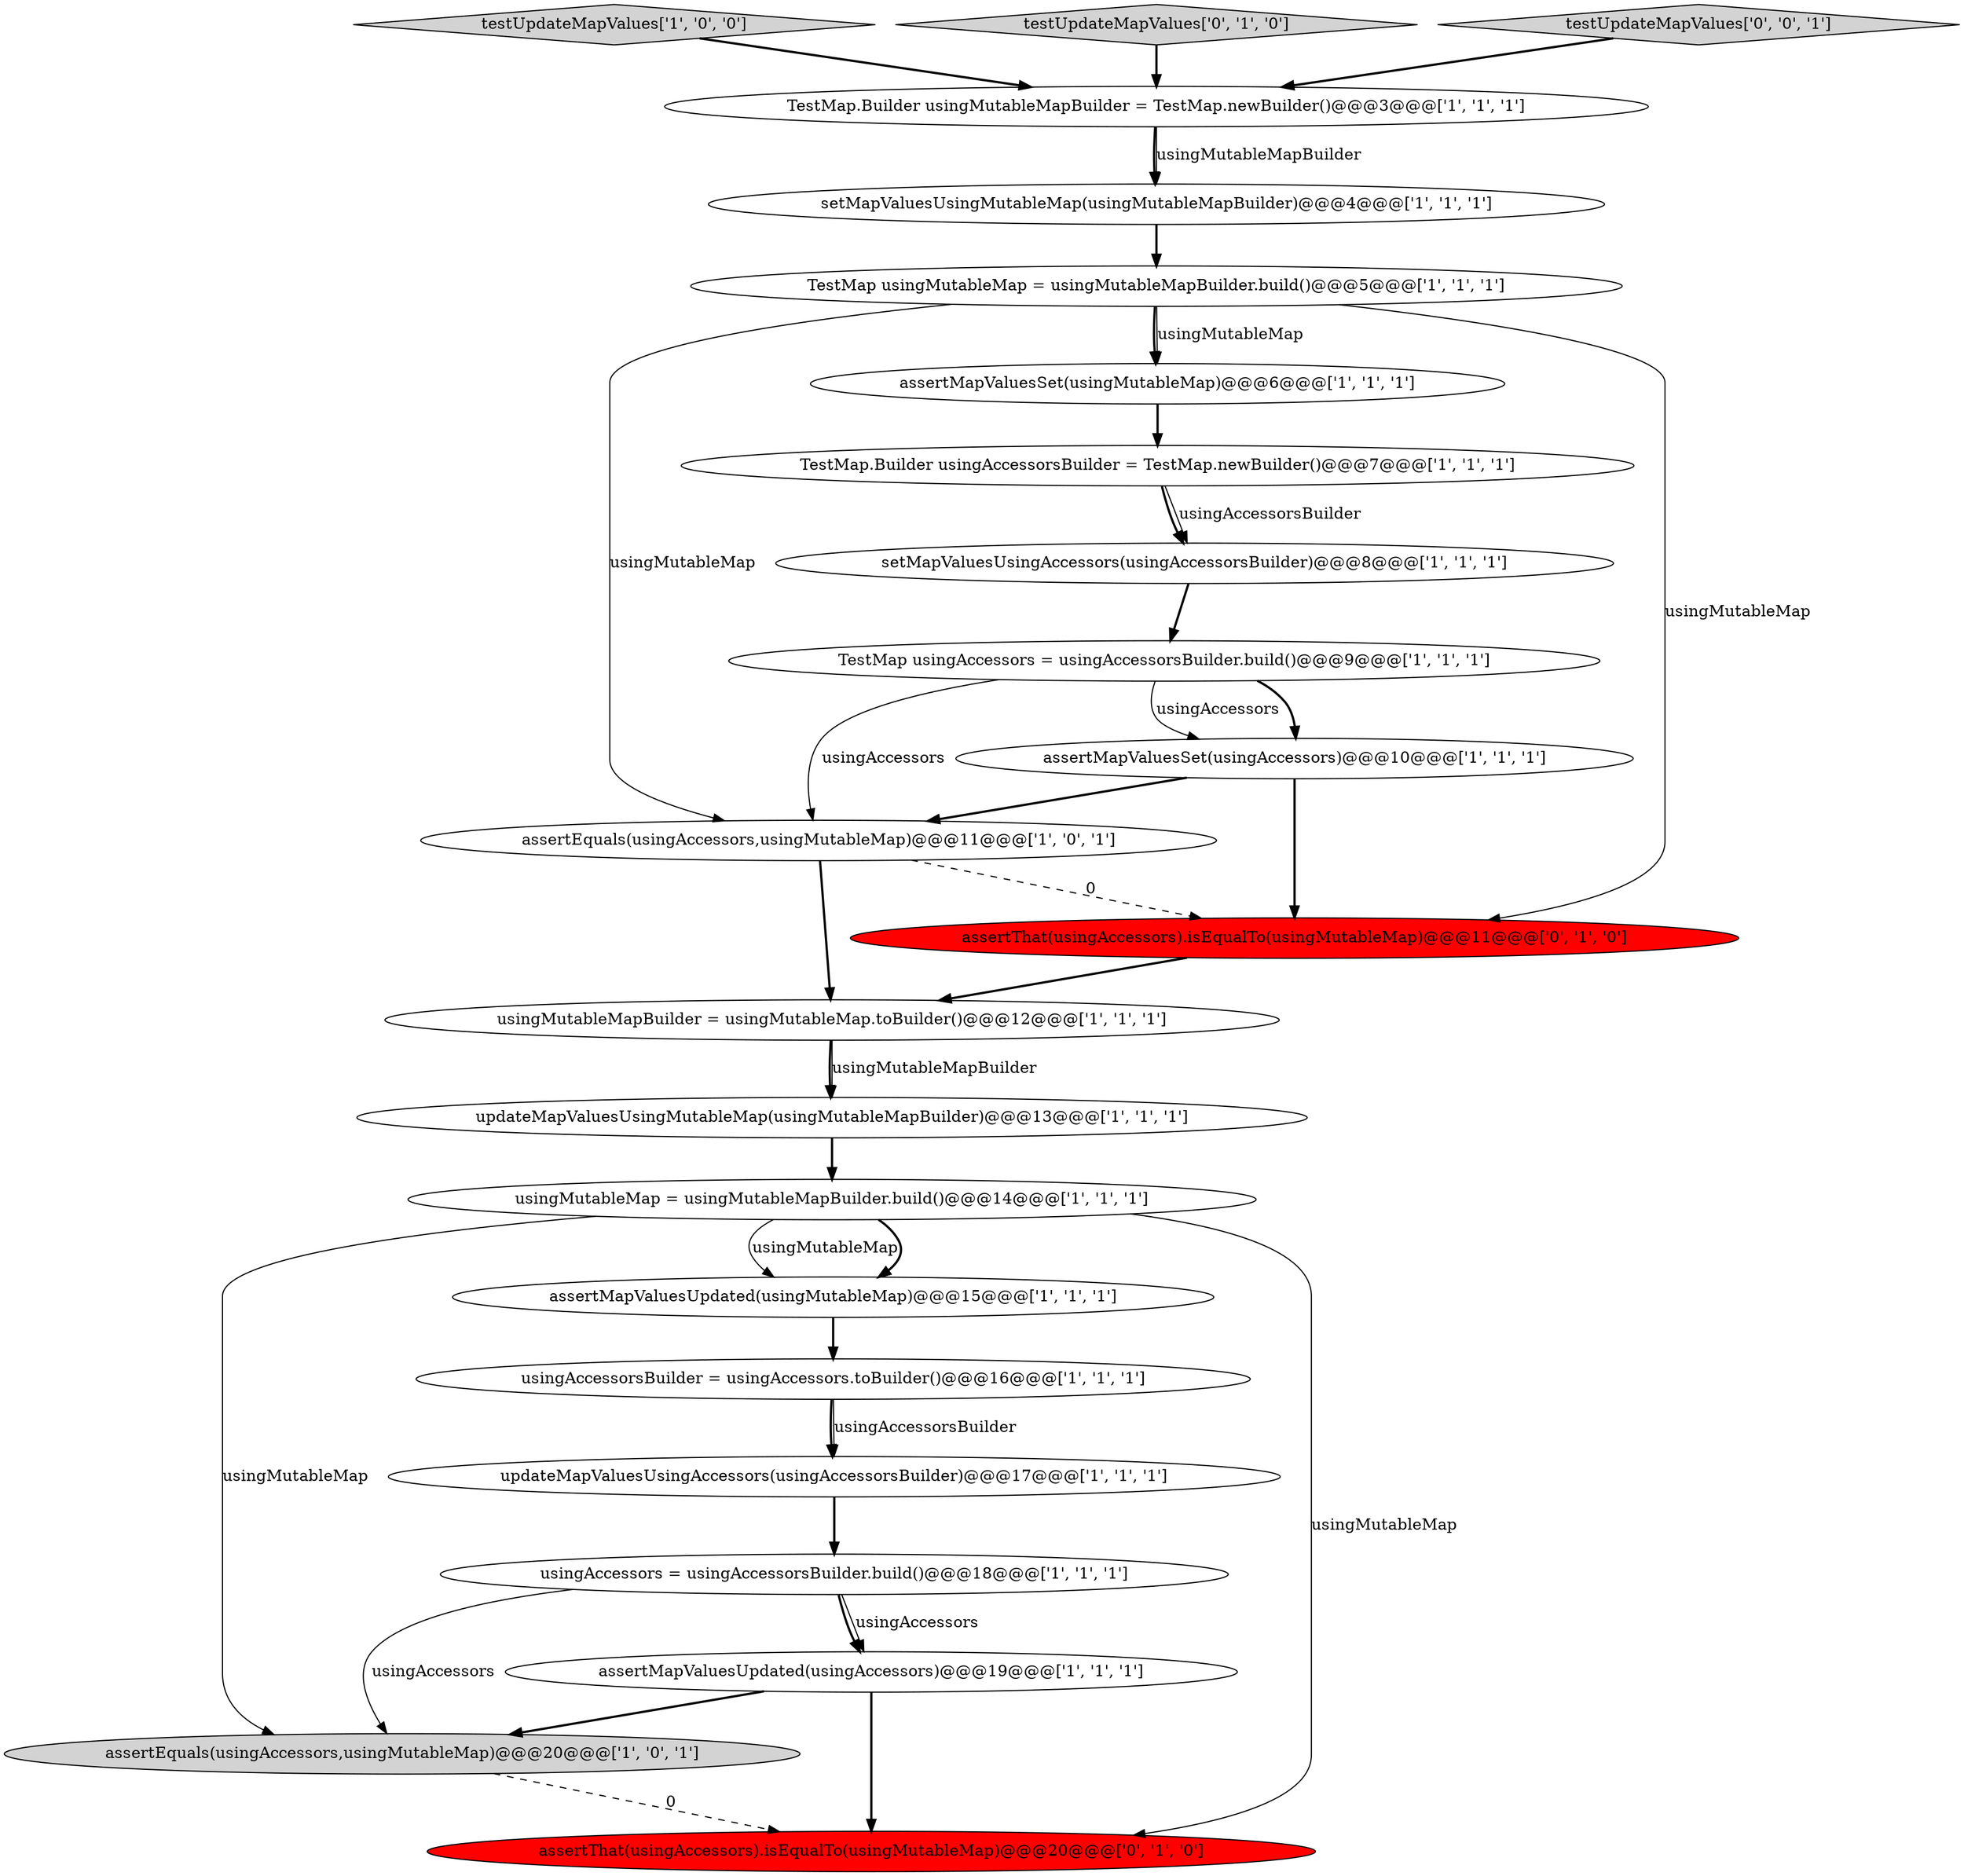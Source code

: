 digraph {
18 [style = filled, label = "assertEquals(usingAccessors,usingMutableMap)@@@20@@@['1', '0', '1']", fillcolor = lightgray, shape = ellipse image = "AAA0AAABBB1BBB"];
6 [style = filled, label = "updateMapValuesUsingMutableMap(usingMutableMapBuilder)@@@13@@@['1', '1', '1']", fillcolor = white, shape = ellipse image = "AAA0AAABBB1BBB"];
11 [style = filled, label = "testUpdateMapValues['1', '0', '0']", fillcolor = lightgray, shape = diamond image = "AAA0AAABBB1BBB"];
15 [style = filled, label = "TestMap usingAccessors = usingAccessorsBuilder.build()@@@9@@@['1', '1', '1']", fillcolor = white, shape = ellipse image = "AAA0AAABBB1BBB"];
7 [style = filled, label = "assertMapValuesUpdated(usingMutableMap)@@@15@@@['1', '1', '1']", fillcolor = white, shape = ellipse image = "AAA0AAABBB1BBB"];
10 [style = filled, label = "assertEquals(usingAccessors,usingMutableMap)@@@11@@@['1', '0', '1']", fillcolor = white, shape = ellipse image = "AAA0AAABBB1BBB"];
12 [style = filled, label = "TestMap usingMutableMap = usingMutableMapBuilder.build()@@@5@@@['1', '1', '1']", fillcolor = white, shape = ellipse image = "AAA0AAABBB1BBB"];
14 [style = filled, label = "assertMapValuesUpdated(usingAccessors)@@@19@@@['1', '1', '1']", fillcolor = white, shape = ellipse image = "AAA0AAABBB1BBB"];
2 [style = filled, label = "usingMutableMap = usingMutableMapBuilder.build()@@@14@@@['1', '1', '1']", fillcolor = white, shape = ellipse image = "AAA0AAABBB1BBB"];
17 [style = filled, label = "usingAccessors = usingAccessorsBuilder.build()@@@18@@@['1', '1', '1']", fillcolor = white, shape = ellipse image = "AAA0AAABBB1BBB"];
5 [style = filled, label = "assertMapValuesSet(usingMutableMap)@@@6@@@['1', '1', '1']", fillcolor = white, shape = ellipse image = "AAA0AAABBB1BBB"];
21 [style = filled, label = "testUpdateMapValues['0', '1', '0']", fillcolor = lightgray, shape = diamond image = "AAA0AAABBB2BBB"];
20 [style = filled, label = "assertThat(usingAccessors).isEqualTo(usingMutableMap)@@@11@@@['0', '1', '0']", fillcolor = red, shape = ellipse image = "AAA1AAABBB2BBB"];
1 [style = filled, label = "updateMapValuesUsingAccessors(usingAccessorsBuilder)@@@17@@@['1', '1', '1']", fillcolor = white, shape = ellipse image = "AAA0AAABBB1BBB"];
9 [style = filled, label = "setMapValuesUsingAccessors(usingAccessorsBuilder)@@@8@@@['1', '1', '1']", fillcolor = white, shape = ellipse image = "AAA0AAABBB1BBB"];
0 [style = filled, label = "usingMutableMapBuilder = usingMutableMap.toBuilder()@@@12@@@['1', '1', '1']", fillcolor = white, shape = ellipse image = "AAA0AAABBB1BBB"];
3 [style = filled, label = "usingAccessorsBuilder = usingAccessors.toBuilder()@@@16@@@['1', '1', '1']", fillcolor = white, shape = ellipse image = "AAA0AAABBB1BBB"];
4 [style = filled, label = "assertMapValuesSet(usingAccessors)@@@10@@@['1', '1', '1']", fillcolor = white, shape = ellipse image = "AAA0AAABBB1BBB"];
22 [style = filled, label = "testUpdateMapValues['0', '0', '1']", fillcolor = lightgray, shape = diamond image = "AAA0AAABBB3BBB"];
16 [style = filled, label = "setMapValuesUsingMutableMap(usingMutableMapBuilder)@@@4@@@['1', '1', '1']", fillcolor = white, shape = ellipse image = "AAA0AAABBB1BBB"];
8 [style = filled, label = "TestMap.Builder usingMutableMapBuilder = TestMap.newBuilder()@@@3@@@['1', '1', '1']", fillcolor = white, shape = ellipse image = "AAA0AAABBB1BBB"];
19 [style = filled, label = "assertThat(usingAccessors).isEqualTo(usingMutableMap)@@@20@@@['0', '1', '0']", fillcolor = red, shape = ellipse image = "AAA1AAABBB2BBB"];
13 [style = filled, label = "TestMap.Builder usingAccessorsBuilder = TestMap.newBuilder()@@@7@@@['1', '1', '1']", fillcolor = white, shape = ellipse image = "AAA0AAABBB1BBB"];
4->10 [style = bold, label=""];
8->16 [style = bold, label=""];
17->18 [style = solid, label="usingAccessors"];
12->5 [style = bold, label=""];
12->5 [style = solid, label="usingMutableMap"];
3->1 [style = bold, label=""];
0->6 [style = bold, label=""];
17->14 [style = solid, label="usingAccessors"];
20->0 [style = bold, label=""];
21->8 [style = bold, label=""];
14->19 [style = bold, label=""];
18->19 [style = dashed, label="0"];
15->10 [style = solid, label="usingAccessors"];
7->3 [style = bold, label=""];
2->18 [style = solid, label="usingMutableMap"];
1->17 [style = bold, label=""];
6->2 [style = bold, label=""];
22->8 [style = bold, label=""];
8->16 [style = solid, label="usingMutableMapBuilder"];
12->20 [style = solid, label="usingMutableMap"];
2->7 [style = solid, label="usingMutableMap"];
0->6 [style = solid, label="usingMutableMapBuilder"];
17->14 [style = bold, label=""];
9->15 [style = bold, label=""];
5->13 [style = bold, label=""];
3->1 [style = solid, label="usingAccessorsBuilder"];
10->0 [style = bold, label=""];
15->4 [style = bold, label=""];
4->20 [style = bold, label=""];
12->10 [style = solid, label="usingMutableMap"];
2->19 [style = solid, label="usingMutableMap"];
14->18 [style = bold, label=""];
15->4 [style = solid, label="usingAccessors"];
11->8 [style = bold, label=""];
10->20 [style = dashed, label="0"];
13->9 [style = bold, label=""];
2->7 [style = bold, label=""];
16->12 [style = bold, label=""];
13->9 [style = solid, label="usingAccessorsBuilder"];
}
